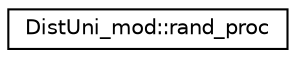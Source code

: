 digraph "Graphical Class Hierarchy"
{
 // LATEX_PDF_SIZE
  edge [fontname="Helvetica",fontsize="10",labelfontname="Helvetica",labelfontsize="10"];
  node [fontname="Helvetica",fontsize="10",shape=record];
  rankdir="LR";
  Node0 [label="DistUni_mod::rand_proc",height=0.2,width=0.4,color="black", fillcolor="white", style="filled",URL="$interfaceDistUni__mod_1_1rand__proc.html",tooltip=" "];
}
